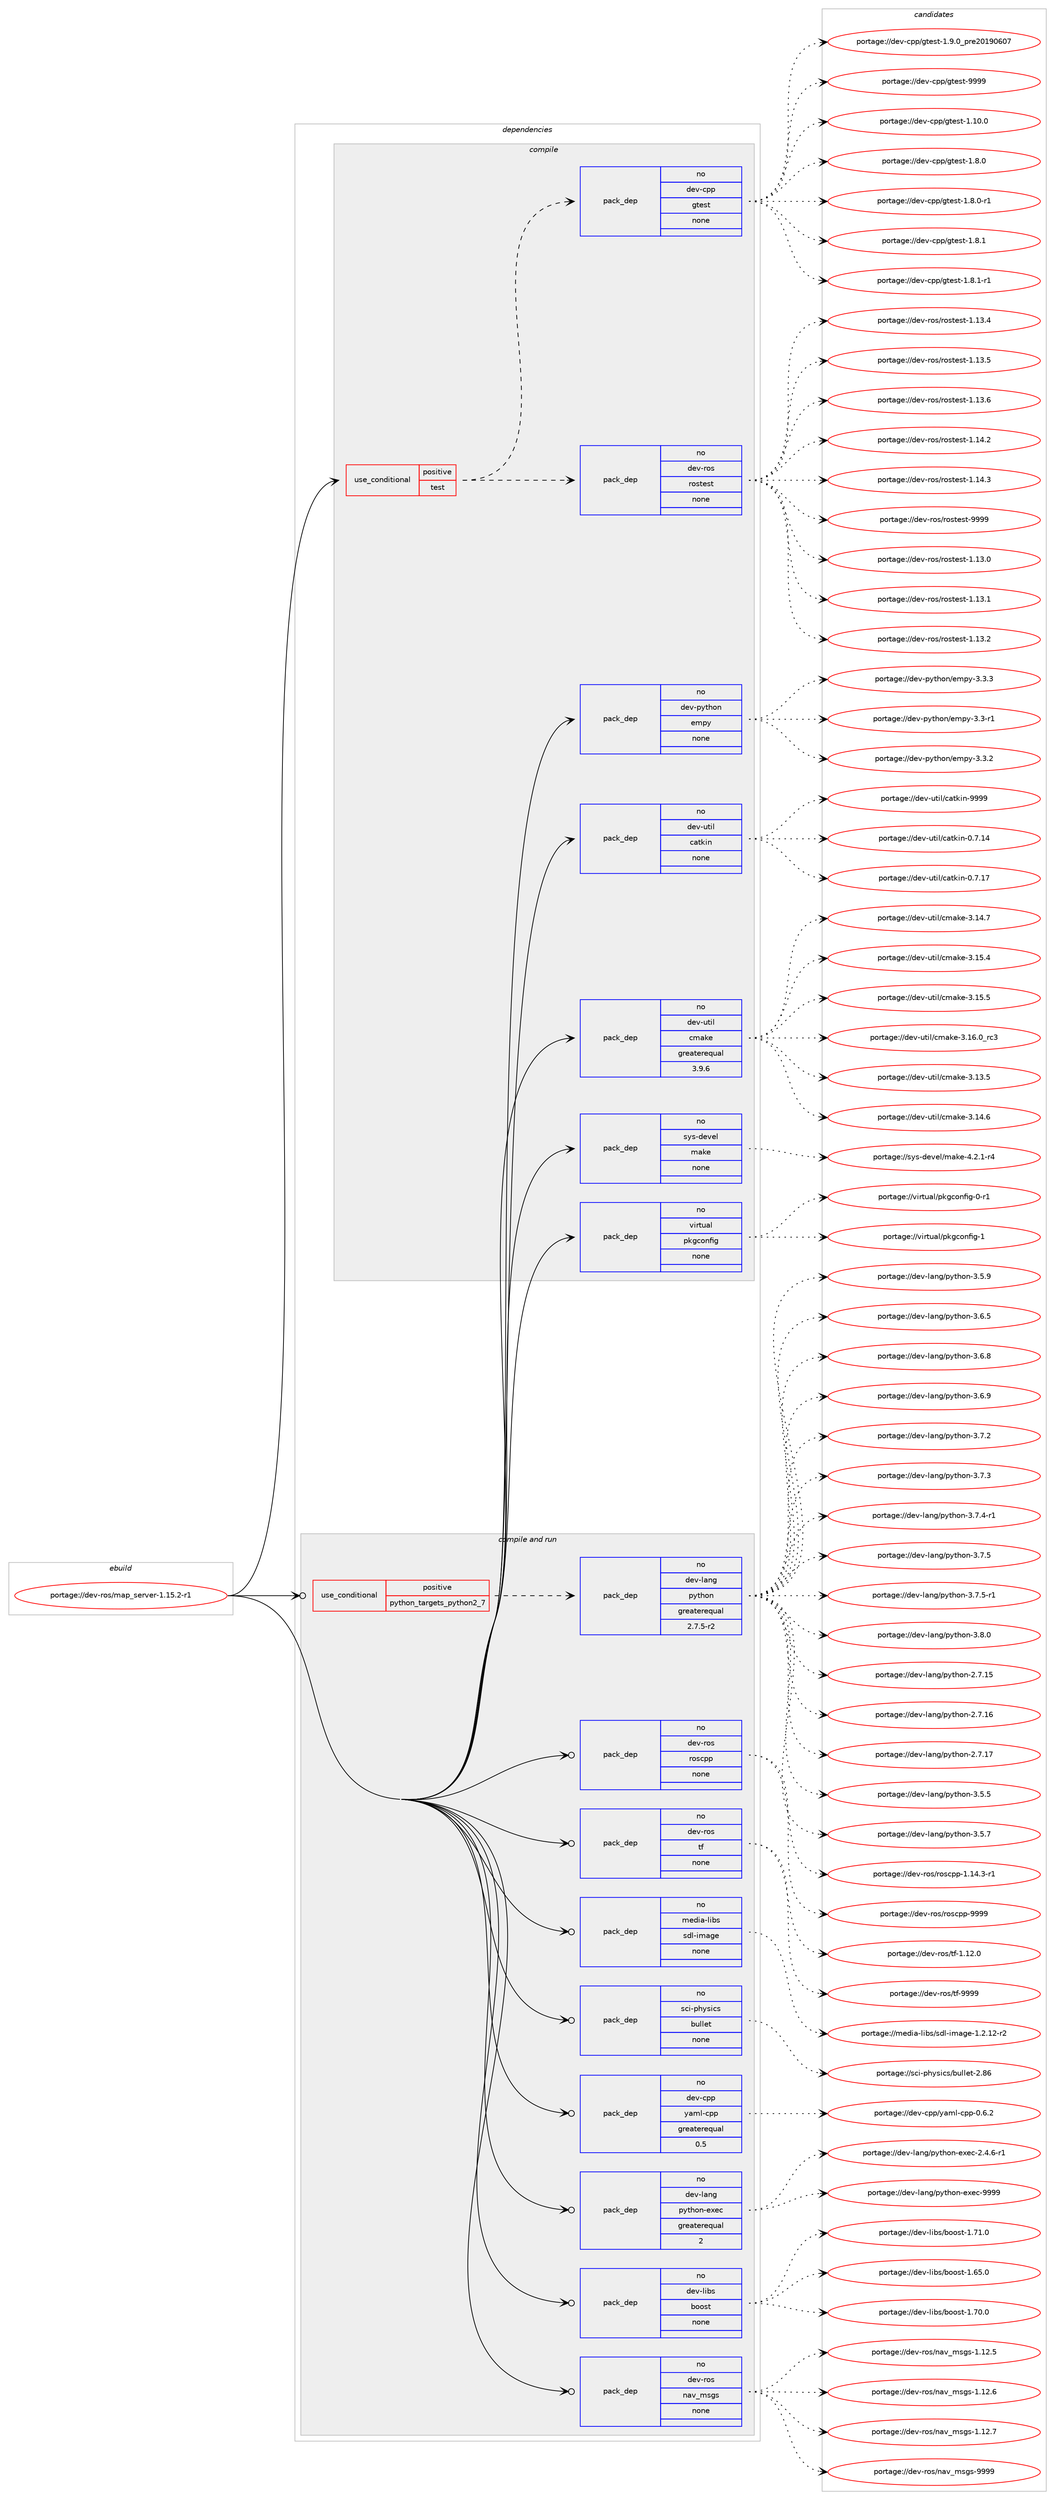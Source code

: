 digraph prolog {

# *************
# Graph options
# *************

newrank=true;
concentrate=true;
compound=true;
graph [rankdir=LR,fontname=Helvetica,fontsize=10,ranksep=1.5];#, ranksep=2.5, nodesep=0.2];
edge  [arrowhead=vee];
node  [fontname=Helvetica,fontsize=10];

# **********
# The ebuild
# **********

subgraph cluster_leftcol {
color=gray;
rank=same;
label=<<i>ebuild</i>>;
id [label="portage://dev-ros/map_server-1.15.2-r1", color=red, width=4, href="../dev-ros/map_server-1.15.2-r1.svg"];
}

# ****************
# The dependencies
# ****************

subgraph cluster_midcol {
color=gray;
label=<<i>dependencies</i>>;
subgraph cluster_compile {
fillcolor="#eeeeee";
style=filled;
label=<<i>compile</i>>;
subgraph cond43045 {
dependency190661 [label=<<TABLE BORDER="0" CELLBORDER="1" CELLSPACING="0" CELLPADDING="4"><TR><TD ROWSPAN="3" CELLPADDING="10">use_conditional</TD></TR><TR><TD>positive</TD></TR><TR><TD>test</TD></TR></TABLE>>, shape=none, color=red];
subgraph pack144188 {
dependency190662 [label=<<TABLE BORDER="0" CELLBORDER="1" CELLSPACING="0" CELLPADDING="4" WIDTH="220"><TR><TD ROWSPAN="6" CELLPADDING="30">pack_dep</TD></TR><TR><TD WIDTH="110">no</TD></TR><TR><TD>dev-ros</TD></TR><TR><TD>rostest</TD></TR><TR><TD>none</TD></TR><TR><TD></TD></TR></TABLE>>, shape=none, color=blue];
}
dependency190661:e -> dependency190662:w [weight=20,style="dashed",arrowhead="vee"];
subgraph pack144189 {
dependency190663 [label=<<TABLE BORDER="0" CELLBORDER="1" CELLSPACING="0" CELLPADDING="4" WIDTH="220"><TR><TD ROWSPAN="6" CELLPADDING="30">pack_dep</TD></TR><TR><TD WIDTH="110">no</TD></TR><TR><TD>dev-cpp</TD></TR><TR><TD>gtest</TD></TR><TR><TD>none</TD></TR><TR><TD></TD></TR></TABLE>>, shape=none, color=blue];
}
dependency190661:e -> dependency190663:w [weight=20,style="dashed",arrowhead="vee"];
}
id:e -> dependency190661:w [weight=20,style="solid",arrowhead="vee"];
subgraph pack144190 {
dependency190664 [label=<<TABLE BORDER="0" CELLBORDER="1" CELLSPACING="0" CELLPADDING="4" WIDTH="220"><TR><TD ROWSPAN="6" CELLPADDING="30">pack_dep</TD></TR><TR><TD WIDTH="110">no</TD></TR><TR><TD>dev-python</TD></TR><TR><TD>empy</TD></TR><TR><TD>none</TD></TR><TR><TD></TD></TR></TABLE>>, shape=none, color=blue];
}
id:e -> dependency190664:w [weight=20,style="solid",arrowhead="vee"];
subgraph pack144191 {
dependency190665 [label=<<TABLE BORDER="0" CELLBORDER="1" CELLSPACING="0" CELLPADDING="4" WIDTH="220"><TR><TD ROWSPAN="6" CELLPADDING="30">pack_dep</TD></TR><TR><TD WIDTH="110">no</TD></TR><TR><TD>dev-util</TD></TR><TR><TD>catkin</TD></TR><TR><TD>none</TD></TR><TR><TD></TD></TR></TABLE>>, shape=none, color=blue];
}
id:e -> dependency190665:w [weight=20,style="solid",arrowhead="vee"];
subgraph pack144192 {
dependency190666 [label=<<TABLE BORDER="0" CELLBORDER="1" CELLSPACING="0" CELLPADDING="4" WIDTH="220"><TR><TD ROWSPAN="6" CELLPADDING="30">pack_dep</TD></TR><TR><TD WIDTH="110">no</TD></TR><TR><TD>dev-util</TD></TR><TR><TD>cmake</TD></TR><TR><TD>greaterequal</TD></TR><TR><TD>3.9.6</TD></TR></TABLE>>, shape=none, color=blue];
}
id:e -> dependency190666:w [weight=20,style="solid",arrowhead="vee"];
subgraph pack144193 {
dependency190667 [label=<<TABLE BORDER="0" CELLBORDER="1" CELLSPACING="0" CELLPADDING="4" WIDTH="220"><TR><TD ROWSPAN="6" CELLPADDING="30">pack_dep</TD></TR><TR><TD WIDTH="110">no</TD></TR><TR><TD>sys-devel</TD></TR><TR><TD>make</TD></TR><TR><TD>none</TD></TR><TR><TD></TD></TR></TABLE>>, shape=none, color=blue];
}
id:e -> dependency190667:w [weight=20,style="solid",arrowhead="vee"];
subgraph pack144194 {
dependency190668 [label=<<TABLE BORDER="0" CELLBORDER="1" CELLSPACING="0" CELLPADDING="4" WIDTH="220"><TR><TD ROWSPAN="6" CELLPADDING="30">pack_dep</TD></TR><TR><TD WIDTH="110">no</TD></TR><TR><TD>virtual</TD></TR><TR><TD>pkgconfig</TD></TR><TR><TD>none</TD></TR><TR><TD></TD></TR></TABLE>>, shape=none, color=blue];
}
id:e -> dependency190668:w [weight=20,style="solid",arrowhead="vee"];
}
subgraph cluster_compileandrun {
fillcolor="#eeeeee";
style=filled;
label=<<i>compile and run</i>>;
subgraph cond43046 {
dependency190669 [label=<<TABLE BORDER="0" CELLBORDER="1" CELLSPACING="0" CELLPADDING="4"><TR><TD ROWSPAN="3" CELLPADDING="10">use_conditional</TD></TR><TR><TD>positive</TD></TR><TR><TD>python_targets_python2_7</TD></TR></TABLE>>, shape=none, color=red];
subgraph pack144195 {
dependency190670 [label=<<TABLE BORDER="0" CELLBORDER="1" CELLSPACING="0" CELLPADDING="4" WIDTH="220"><TR><TD ROWSPAN="6" CELLPADDING="30">pack_dep</TD></TR><TR><TD WIDTH="110">no</TD></TR><TR><TD>dev-lang</TD></TR><TR><TD>python</TD></TR><TR><TD>greaterequal</TD></TR><TR><TD>2.7.5-r2</TD></TR></TABLE>>, shape=none, color=blue];
}
dependency190669:e -> dependency190670:w [weight=20,style="dashed",arrowhead="vee"];
}
id:e -> dependency190669:w [weight=20,style="solid",arrowhead="odotvee"];
subgraph pack144196 {
dependency190671 [label=<<TABLE BORDER="0" CELLBORDER="1" CELLSPACING="0" CELLPADDING="4" WIDTH="220"><TR><TD ROWSPAN="6" CELLPADDING="30">pack_dep</TD></TR><TR><TD WIDTH="110">no</TD></TR><TR><TD>dev-cpp</TD></TR><TR><TD>yaml-cpp</TD></TR><TR><TD>greaterequal</TD></TR><TR><TD>0.5</TD></TR></TABLE>>, shape=none, color=blue];
}
id:e -> dependency190671:w [weight=20,style="solid",arrowhead="odotvee"];
subgraph pack144197 {
dependency190672 [label=<<TABLE BORDER="0" CELLBORDER="1" CELLSPACING="0" CELLPADDING="4" WIDTH="220"><TR><TD ROWSPAN="6" CELLPADDING="30">pack_dep</TD></TR><TR><TD WIDTH="110">no</TD></TR><TR><TD>dev-lang</TD></TR><TR><TD>python-exec</TD></TR><TR><TD>greaterequal</TD></TR><TR><TD>2</TD></TR></TABLE>>, shape=none, color=blue];
}
id:e -> dependency190672:w [weight=20,style="solid",arrowhead="odotvee"];
subgraph pack144198 {
dependency190673 [label=<<TABLE BORDER="0" CELLBORDER="1" CELLSPACING="0" CELLPADDING="4" WIDTH="220"><TR><TD ROWSPAN="6" CELLPADDING="30">pack_dep</TD></TR><TR><TD WIDTH="110">no</TD></TR><TR><TD>dev-libs</TD></TR><TR><TD>boost</TD></TR><TR><TD>none</TD></TR><TR><TD></TD></TR></TABLE>>, shape=none, color=blue];
}
id:e -> dependency190673:w [weight=20,style="solid",arrowhead="odotvee"];
subgraph pack144199 {
dependency190674 [label=<<TABLE BORDER="0" CELLBORDER="1" CELLSPACING="0" CELLPADDING="4" WIDTH="220"><TR><TD ROWSPAN="6" CELLPADDING="30">pack_dep</TD></TR><TR><TD WIDTH="110">no</TD></TR><TR><TD>dev-ros</TD></TR><TR><TD>nav_msgs</TD></TR><TR><TD>none</TD></TR><TR><TD></TD></TR></TABLE>>, shape=none, color=blue];
}
id:e -> dependency190674:w [weight=20,style="solid",arrowhead="odotvee"];
subgraph pack144200 {
dependency190675 [label=<<TABLE BORDER="0" CELLBORDER="1" CELLSPACING="0" CELLPADDING="4" WIDTH="220"><TR><TD ROWSPAN="6" CELLPADDING="30">pack_dep</TD></TR><TR><TD WIDTH="110">no</TD></TR><TR><TD>dev-ros</TD></TR><TR><TD>roscpp</TD></TR><TR><TD>none</TD></TR><TR><TD></TD></TR></TABLE>>, shape=none, color=blue];
}
id:e -> dependency190675:w [weight=20,style="solid",arrowhead="odotvee"];
subgraph pack144201 {
dependency190676 [label=<<TABLE BORDER="0" CELLBORDER="1" CELLSPACING="0" CELLPADDING="4" WIDTH="220"><TR><TD ROWSPAN="6" CELLPADDING="30">pack_dep</TD></TR><TR><TD WIDTH="110">no</TD></TR><TR><TD>dev-ros</TD></TR><TR><TD>tf</TD></TR><TR><TD>none</TD></TR><TR><TD></TD></TR></TABLE>>, shape=none, color=blue];
}
id:e -> dependency190676:w [weight=20,style="solid",arrowhead="odotvee"];
subgraph pack144202 {
dependency190677 [label=<<TABLE BORDER="0" CELLBORDER="1" CELLSPACING="0" CELLPADDING="4" WIDTH="220"><TR><TD ROWSPAN="6" CELLPADDING="30">pack_dep</TD></TR><TR><TD WIDTH="110">no</TD></TR><TR><TD>media-libs</TD></TR><TR><TD>sdl-image</TD></TR><TR><TD>none</TD></TR><TR><TD></TD></TR></TABLE>>, shape=none, color=blue];
}
id:e -> dependency190677:w [weight=20,style="solid",arrowhead="odotvee"];
subgraph pack144203 {
dependency190678 [label=<<TABLE BORDER="0" CELLBORDER="1" CELLSPACING="0" CELLPADDING="4" WIDTH="220"><TR><TD ROWSPAN="6" CELLPADDING="30">pack_dep</TD></TR><TR><TD WIDTH="110">no</TD></TR><TR><TD>sci-physics</TD></TR><TR><TD>bullet</TD></TR><TR><TD>none</TD></TR><TR><TD></TD></TR></TABLE>>, shape=none, color=blue];
}
id:e -> dependency190678:w [weight=20,style="solid",arrowhead="odotvee"];
}
subgraph cluster_run {
fillcolor="#eeeeee";
style=filled;
label=<<i>run</i>>;
}
}

# **************
# The candidates
# **************

subgraph cluster_choices {
rank=same;
color=gray;
label=<<i>candidates</i>>;

subgraph choice144188 {
color=black;
nodesep=1;
choiceportage100101118451141111154711411111511610111511645494649514648 [label="portage://dev-ros/rostest-1.13.0", color=red, width=4,href="../dev-ros/rostest-1.13.0.svg"];
choiceportage100101118451141111154711411111511610111511645494649514649 [label="portage://dev-ros/rostest-1.13.1", color=red, width=4,href="../dev-ros/rostest-1.13.1.svg"];
choiceportage100101118451141111154711411111511610111511645494649514650 [label="portage://dev-ros/rostest-1.13.2", color=red, width=4,href="../dev-ros/rostest-1.13.2.svg"];
choiceportage100101118451141111154711411111511610111511645494649514652 [label="portage://dev-ros/rostest-1.13.4", color=red, width=4,href="../dev-ros/rostest-1.13.4.svg"];
choiceportage100101118451141111154711411111511610111511645494649514653 [label="portage://dev-ros/rostest-1.13.5", color=red, width=4,href="../dev-ros/rostest-1.13.5.svg"];
choiceportage100101118451141111154711411111511610111511645494649514654 [label="portage://dev-ros/rostest-1.13.6", color=red, width=4,href="../dev-ros/rostest-1.13.6.svg"];
choiceportage100101118451141111154711411111511610111511645494649524650 [label="portage://dev-ros/rostest-1.14.2", color=red, width=4,href="../dev-ros/rostest-1.14.2.svg"];
choiceportage100101118451141111154711411111511610111511645494649524651 [label="portage://dev-ros/rostest-1.14.3", color=red, width=4,href="../dev-ros/rostest-1.14.3.svg"];
choiceportage10010111845114111115471141111151161011151164557575757 [label="portage://dev-ros/rostest-9999", color=red, width=4,href="../dev-ros/rostest-9999.svg"];
dependency190662:e -> choiceportage100101118451141111154711411111511610111511645494649514648:w [style=dotted,weight="100"];
dependency190662:e -> choiceportage100101118451141111154711411111511610111511645494649514649:w [style=dotted,weight="100"];
dependency190662:e -> choiceportage100101118451141111154711411111511610111511645494649514650:w [style=dotted,weight="100"];
dependency190662:e -> choiceportage100101118451141111154711411111511610111511645494649514652:w [style=dotted,weight="100"];
dependency190662:e -> choiceportage100101118451141111154711411111511610111511645494649514653:w [style=dotted,weight="100"];
dependency190662:e -> choiceportage100101118451141111154711411111511610111511645494649514654:w [style=dotted,weight="100"];
dependency190662:e -> choiceportage100101118451141111154711411111511610111511645494649524650:w [style=dotted,weight="100"];
dependency190662:e -> choiceportage100101118451141111154711411111511610111511645494649524651:w [style=dotted,weight="100"];
dependency190662:e -> choiceportage10010111845114111115471141111151161011151164557575757:w [style=dotted,weight="100"];
}
subgraph choice144189 {
color=black;
nodesep=1;
choiceportage10010111845991121124710311610111511645494649484648 [label="portage://dev-cpp/gtest-1.10.0", color=red, width=4,href="../dev-cpp/gtest-1.10.0.svg"];
choiceportage100101118459911211247103116101115116454946564648 [label="portage://dev-cpp/gtest-1.8.0", color=red, width=4,href="../dev-cpp/gtest-1.8.0.svg"];
choiceportage1001011184599112112471031161011151164549465646484511449 [label="portage://dev-cpp/gtest-1.8.0-r1", color=red, width=4,href="../dev-cpp/gtest-1.8.0-r1.svg"];
choiceportage100101118459911211247103116101115116454946564649 [label="portage://dev-cpp/gtest-1.8.1", color=red, width=4,href="../dev-cpp/gtest-1.8.1.svg"];
choiceportage1001011184599112112471031161011151164549465646494511449 [label="portage://dev-cpp/gtest-1.8.1-r1", color=red, width=4,href="../dev-cpp/gtest-1.8.1-r1.svg"];
choiceportage100101118459911211247103116101115116454946574648951121141015048495748544855 [label="portage://dev-cpp/gtest-1.9.0_pre20190607", color=red, width=4,href="../dev-cpp/gtest-1.9.0_pre20190607.svg"];
choiceportage1001011184599112112471031161011151164557575757 [label="portage://dev-cpp/gtest-9999", color=red, width=4,href="../dev-cpp/gtest-9999.svg"];
dependency190663:e -> choiceportage10010111845991121124710311610111511645494649484648:w [style=dotted,weight="100"];
dependency190663:e -> choiceportage100101118459911211247103116101115116454946564648:w [style=dotted,weight="100"];
dependency190663:e -> choiceportage1001011184599112112471031161011151164549465646484511449:w [style=dotted,weight="100"];
dependency190663:e -> choiceportage100101118459911211247103116101115116454946564649:w [style=dotted,weight="100"];
dependency190663:e -> choiceportage1001011184599112112471031161011151164549465646494511449:w [style=dotted,weight="100"];
dependency190663:e -> choiceportage100101118459911211247103116101115116454946574648951121141015048495748544855:w [style=dotted,weight="100"];
dependency190663:e -> choiceportage1001011184599112112471031161011151164557575757:w [style=dotted,weight="100"];
}
subgraph choice144190 {
color=black;
nodesep=1;
choiceportage1001011184511212111610411111047101109112121455146514511449 [label="portage://dev-python/empy-3.3-r1", color=red, width=4,href="../dev-python/empy-3.3-r1.svg"];
choiceportage1001011184511212111610411111047101109112121455146514650 [label="portage://dev-python/empy-3.3.2", color=red, width=4,href="../dev-python/empy-3.3.2.svg"];
choiceportage1001011184511212111610411111047101109112121455146514651 [label="portage://dev-python/empy-3.3.3", color=red, width=4,href="../dev-python/empy-3.3.3.svg"];
dependency190664:e -> choiceportage1001011184511212111610411111047101109112121455146514511449:w [style=dotted,weight="100"];
dependency190664:e -> choiceportage1001011184511212111610411111047101109112121455146514650:w [style=dotted,weight="100"];
dependency190664:e -> choiceportage1001011184511212111610411111047101109112121455146514651:w [style=dotted,weight="100"];
}
subgraph choice144191 {
color=black;
nodesep=1;
choiceportage1001011184511711610510847999711610710511045484655464952 [label="portage://dev-util/catkin-0.7.14", color=red, width=4,href="../dev-util/catkin-0.7.14.svg"];
choiceportage1001011184511711610510847999711610710511045484655464955 [label="portage://dev-util/catkin-0.7.17", color=red, width=4,href="../dev-util/catkin-0.7.17.svg"];
choiceportage100101118451171161051084799971161071051104557575757 [label="portage://dev-util/catkin-9999", color=red, width=4,href="../dev-util/catkin-9999.svg"];
dependency190665:e -> choiceportage1001011184511711610510847999711610710511045484655464952:w [style=dotted,weight="100"];
dependency190665:e -> choiceportage1001011184511711610510847999711610710511045484655464955:w [style=dotted,weight="100"];
dependency190665:e -> choiceportage100101118451171161051084799971161071051104557575757:w [style=dotted,weight="100"];
}
subgraph choice144192 {
color=black;
nodesep=1;
choiceportage1001011184511711610510847991099710710145514649514653 [label="portage://dev-util/cmake-3.13.5", color=red, width=4,href="../dev-util/cmake-3.13.5.svg"];
choiceportage1001011184511711610510847991099710710145514649524654 [label="portage://dev-util/cmake-3.14.6", color=red, width=4,href="../dev-util/cmake-3.14.6.svg"];
choiceportage1001011184511711610510847991099710710145514649524655 [label="portage://dev-util/cmake-3.14.7", color=red, width=4,href="../dev-util/cmake-3.14.7.svg"];
choiceportage1001011184511711610510847991099710710145514649534652 [label="portage://dev-util/cmake-3.15.4", color=red, width=4,href="../dev-util/cmake-3.15.4.svg"];
choiceportage1001011184511711610510847991099710710145514649534653 [label="portage://dev-util/cmake-3.15.5", color=red, width=4,href="../dev-util/cmake-3.15.5.svg"];
choiceportage1001011184511711610510847991099710710145514649544648951149951 [label="portage://dev-util/cmake-3.16.0_rc3", color=red, width=4,href="../dev-util/cmake-3.16.0_rc3.svg"];
dependency190666:e -> choiceportage1001011184511711610510847991099710710145514649514653:w [style=dotted,weight="100"];
dependency190666:e -> choiceportage1001011184511711610510847991099710710145514649524654:w [style=dotted,weight="100"];
dependency190666:e -> choiceportage1001011184511711610510847991099710710145514649524655:w [style=dotted,weight="100"];
dependency190666:e -> choiceportage1001011184511711610510847991099710710145514649534652:w [style=dotted,weight="100"];
dependency190666:e -> choiceportage1001011184511711610510847991099710710145514649534653:w [style=dotted,weight="100"];
dependency190666:e -> choiceportage1001011184511711610510847991099710710145514649544648951149951:w [style=dotted,weight="100"];
}
subgraph choice144193 {
color=black;
nodesep=1;
choiceportage1151211154510010111810110847109971071014552465046494511452 [label="portage://sys-devel/make-4.2.1-r4", color=red, width=4,href="../sys-devel/make-4.2.1-r4.svg"];
dependency190667:e -> choiceportage1151211154510010111810110847109971071014552465046494511452:w [style=dotted,weight="100"];
}
subgraph choice144194 {
color=black;
nodesep=1;
choiceportage11810511411611797108471121071039911111010210510345484511449 [label="portage://virtual/pkgconfig-0-r1", color=red, width=4,href="../virtual/pkgconfig-0-r1.svg"];
choiceportage1181051141161179710847112107103991111101021051034549 [label="portage://virtual/pkgconfig-1", color=red, width=4,href="../virtual/pkgconfig-1.svg"];
dependency190668:e -> choiceportage11810511411611797108471121071039911111010210510345484511449:w [style=dotted,weight="100"];
dependency190668:e -> choiceportage1181051141161179710847112107103991111101021051034549:w [style=dotted,weight="100"];
}
subgraph choice144195 {
color=black;
nodesep=1;
choiceportage10010111845108971101034711212111610411111045504655464953 [label="portage://dev-lang/python-2.7.15", color=red, width=4,href="../dev-lang/python-2.7.15.svg"];
choiceportage10010111845108971101034711212111610411111045504655464954 [label="portage://dev-lang/python-2.7.16", color=red, width=4,href="../dev-lang/python-2.7.16.svg"];
choiceportage10010111845108971101034711212111610411111045504655464955 [label="portage://dev-lang/python-2.7.17", color=red, width=4,href="../dev-lang/python-2.7.17.svg"];
choiceportage100101118451089711010347112121116104111110455146534653 [label="portage://dev-lang/python-3.5.5", color=red, width=4,href="../dev-lang/python-3.5.5.svg"];
choiceportage100101118451089711010347112121116104111110455146534655 [label="portage://dev-lang/python-3.5.7", color=red, width=4,href="../dev-lang/python-3.5.7.svg"];
choiceportage100101118451089711010347112121116104111110455146534657 [label="portage://dev-lang/python-3.5.9", color=red, width=4,href="../dev-lang/python-3.5.9.svg"];
choiceportage100101118451089711010347112121116104111110455146544653 [label="portage://dev-lang/python-3.6.5", color=red, width=4,href="../dev-lang/python-3.6.5.svg"];
choiceportage100101118451089711010347112121116104111110455146544656 [label="portage://dev-lang/python-3.6.8", color=red, width=4,href="../dev-lang/python-3.6.8.svg"];
choiceportage100101118451089711010347112121116104111110455146544657 [label="portage://dev-lang/python-3.6.9", color=red, width=4,href="../dev-lang/python-3.6.9.svg"];
choiceportage100101118451089711010347112121116104111110455146554650 [label="portage://dev-lang/python-3.7.2", color=red, width=4,href="../dev-lang/python-3.7.2.svg"];
choiceportage100101118451089711010347112121116104111110455146554651 [label="portage://dev-lang/python-3.7.3", color=red, width=4,href="../dev-lang/python-3.7.3.svg"];
choiceportage1001011184510897110103471121211161041111104551465546524511449 [label="portage://dev-lang/python-3.7.4-r1", color=red, width=4,href="../dev-lang/python-3.7.4-r1.svg"];
choiceportage100101118451089711010347112121116104111110455146554653 [label="portage://dev-lang/python-3.7.5", color=red, width=4,href="../dev-lang/python-3.7.5.svg"];
choiceportage1001011184510897110103471121211161041111104551465546534511449 [label="portage://dev-lang/python-3.7.5-r1", color=red, width=4,href="../dev-lang/python-3.7.5-r1.svg"];
choiceportage100101118451089711010347112121116104111110455146564648 [label="portage://dev-lang/python-3.8.0", color=red, width=4,href="../dev-lang/python-3.8.0.svg"];
dependency190670:e -> choiceportage10010111845108971101034711212111610411111045504655464953:w [style=dotted,weight="100"];
dependency190670:e -> choiceportage10010111845108971101034711212111610411111045504655464954:w [style=dotted,weight="100"];
dependency190670:e -> choiceportage10010111845108971101034711212111610411111045504655464955:w [style=dotted,weight="100"];
dependency190670:e -> choiceportage100101118451089711010347112121116104111110455146534653:w [style=dotted,weight="100"];
dependency190670:e -> choiceportage100101118451089711010347112121116104111110455146534655:w [style=dotted,weight="100"];
dependency190670:e -> choiceportage100101118451089711010347112121116104111110455146534657:w [style=dotted,weight="100"];
dependency190670:e -> choiceportage100101118451089711010347112121116104111110455146544653:w [style=dotted,weight="100"];
dependency190670:e -> choiceportage100101118451089711010347112121116104111110455146544656:w [style=dotted,weight="100"];
dependency190670:e -> choiceportage100101118451089711010347112121116104111110455146544657:w [style=dotted,weight="100"];
dependency190670:e -> choiceportage100101118451089711010347112121116104111110455146554650:w [style=dotted,weight="100"];
dependency190670:e -> choiceportage100101118451089711010347112121116104111110455146554651:w [style=dotted,weight="100"];
dependency190670:e -> choiceportage1001011184510897110103471121211161041111104551465546524511449:w [style=dotted,weight="100"];
dependency190670:e -> choiceportage100101118451089711010347112121116104111110455146554653:w [style=dotted,weight="100"];
dependency190670:e -> choiceportage1001011184510897110103471121211161041111104551465546534511449:w [style=dotted,weight="100"];
dependency190670:e -> choiceportage100101118451089711010347112121116104111110455146564648:w [style=dotted,weight="100"];
}
subgraph choice144196 {
color=black;
nodesep=1;
choiceportage100101118459911211247121971091084599112112454846544650 [label="portage://dev-cpp/yaml-cpp-0.6.2", color=red, width=4,href="../dev-cpp/yaml-cpp-0.6.2.svg"];
dependency190671:e -> choiceportage100101118459911211247121971091084599112112454846544650:w [style=dotted,weight="100"];
}
subgraph choice144197 {
color=black;
nodesep=1;
choiceportage10010111845108971101034711212111610411111045101120101994550465246544511449 [label="portage://dev-lang/python-exec-2.4.6-r1", color=red, width=4,href="../dev-lang/python-exec-2.4.6-r1.svg"];
choiceportage10010111845108971101034711212111610411111045101120101994557575757 [label="portage://dev-lang/python-exec-9999", color=red, width=4,href="../dev-lang/python-exec-9999.svg"];
dependency190672:e -> choiceportage10010111845108971101034711212111610411111045101120101994550465246544511449:w [style=dotted,weight="100"];
dependency190672:e -> choiceportage10010111845108971101034711212111610411111045101120101994557575757:w [style=dotted,weight="100"];
}
subgraph choice144198 {
color=black;
nodesep=1;
choiceportage1001011184510810598115479811111111511645494654534648 [label="portage://dev-libs/boost-1.65.0", color=red, width=4,href="../dev-libs/boost-1.65.0.svg"];
choiceportage1001011184510810598115479811111111511645494655484648 [label="portage://dev-libs/boost-1.70.0", color=red, width=4,href="../dev-libs/boost-1.70.0.svg"];
choiceportage1001011184510810598115479811111111511645494655494648 [label="portage://dev-libs/boost-1.71.0", color=red, width=4,href="../dev-libs/boost-1.71.0.svg"];
dependency190673:e -> choiceportage1001011184510810598115479811111111511645494654534648:w [style=dotted,weight="100"];
dependency190673:e -> choiceportage1001011184510810598115479811111111511645494655484648:w [style=dotted,weight="100"];
dependency190673:e -> choiceportage1001011184510810598115479811111111511645494655494648:w [style=dotted,weight="100"];
}
subgraph choice144199 {
color=black;
nodesep=1;
choiceportage1001011184511411111547110971189510911510311545494649504653 [label="portage://dev-ros/nav_msgs-1.12.5", color=red, width=4,href="../dev-ros/nav_msgs-1.12.5.svg"];
choiceportage1001011184511411111547110971189510911510311545494649504654 [label="portage://dev-ros/nav_msgs-1.12.6", color=red, width=4,href="../dev-ros/nav_msgs-1.12.6.svg"];
choiceportage1001011184511411111547110971189510911510311545494649504655 [label="portage://dev-ros/nav_msgs-1.12.7", color=red, width=4,href="../dev-ros/nav_msgs-1.12.7.svg"];
choiceportage100101118451141111154711097118951091151031154557575757 [label="portage://dev-ros/nav_msgs-9999", color=red, width=4,href="../dev-ros/nav_msgs-9999.svg"];
dependency190674:e -> choiceportage1001011184511411111547110971189510911510311545494649504653:w [style=dotted,weight="100"];
dependency190674:e -> choiceportage1001011184511411111547110971189510911510311545494649504654:w [style=dotted,weight="100"];
dependency190674:e -> choiceportage1001011184511411111547110971189510911510311545494649504655:w [style=dotted,weight="100"];
dependency190674:e -> choiceportage100101118451141111154711097118951091151031154557575757:w [style=dotted,weight="100"];
}
subgraph choice144200 {
color=black;
nodesep=1;
choiceportage100101118451141111154711411111599112112454946495246514511449 [label="portage://dev-ros/roscpp-1.14.3-r1", color=red, width=4,href="../dev-ros/roscpp-1.14.3-r1.svg"];
choiceportage1001011184511411111547114111115991121124557575757 [label="portage://dev-ros/roscpp-9999", color=red, width=4,href="../dev-ros/roscpp-9999.svg"];
dependency190675:e -> choiceportage100101118451141111154711411111599112112454946495246514511449:w [style=dotted,weight="100"];
dependency190675:e -> choiceportage1001011184511411111547114111115991121124557575757:w [style=dotted,weight="100"];
}
subgraph choice144201 {
color=black;
nodesep=1;
choiceportage100101118451141111154711610245494649504648 [label="portage://dev-ros/tf-1.12.0", color=red, width=4,href="../dev-ros/tf-1.12.0.svg"];
choiceportage10010111845114111115471161024557575757 [label="portage://dev-ros/tf-9999", color=red, width=4,href="../dev-ros/tf-9999.svg"];
dependency190676:e -> choiceportage100101118451141111154711610245494649504648:w [style=dotted,weight="100"];
dependency190676:e -> choiceportage10010111845114111115471161024557575757:w [style=dotted,weight="100"];
}
subgraph choice144202 {
color=black;
nodesep=1;
choiceportage109101100105974510810598115471151001084510510997103101454946504649504511450 [label="portage://media-libs/sdl-image-1.2.12-r2", color=red, width=4,href="../media-libs/sdl-image-1.2.12-r2.svg"];
dependency190677:e -> choiceportage109101100105974510810598115471151001084510510997103101454946504649504511450:w [style=dotted,weight="100"];
}
subgraph choice144203 {
color=black;
nodesep=1;
choiceportage11599105451121041211151059911547981171081081011164550465654 [label="portage://sci-physics/bullet-2.86", color=red, width=4,href="../sci-physics/bullet-2.86.svg"];
dependency190678:e -> choiceportage11599105451121041211151059911547981171081081011164550465654:w [style=dotted,weight="100"];
}
}

}
